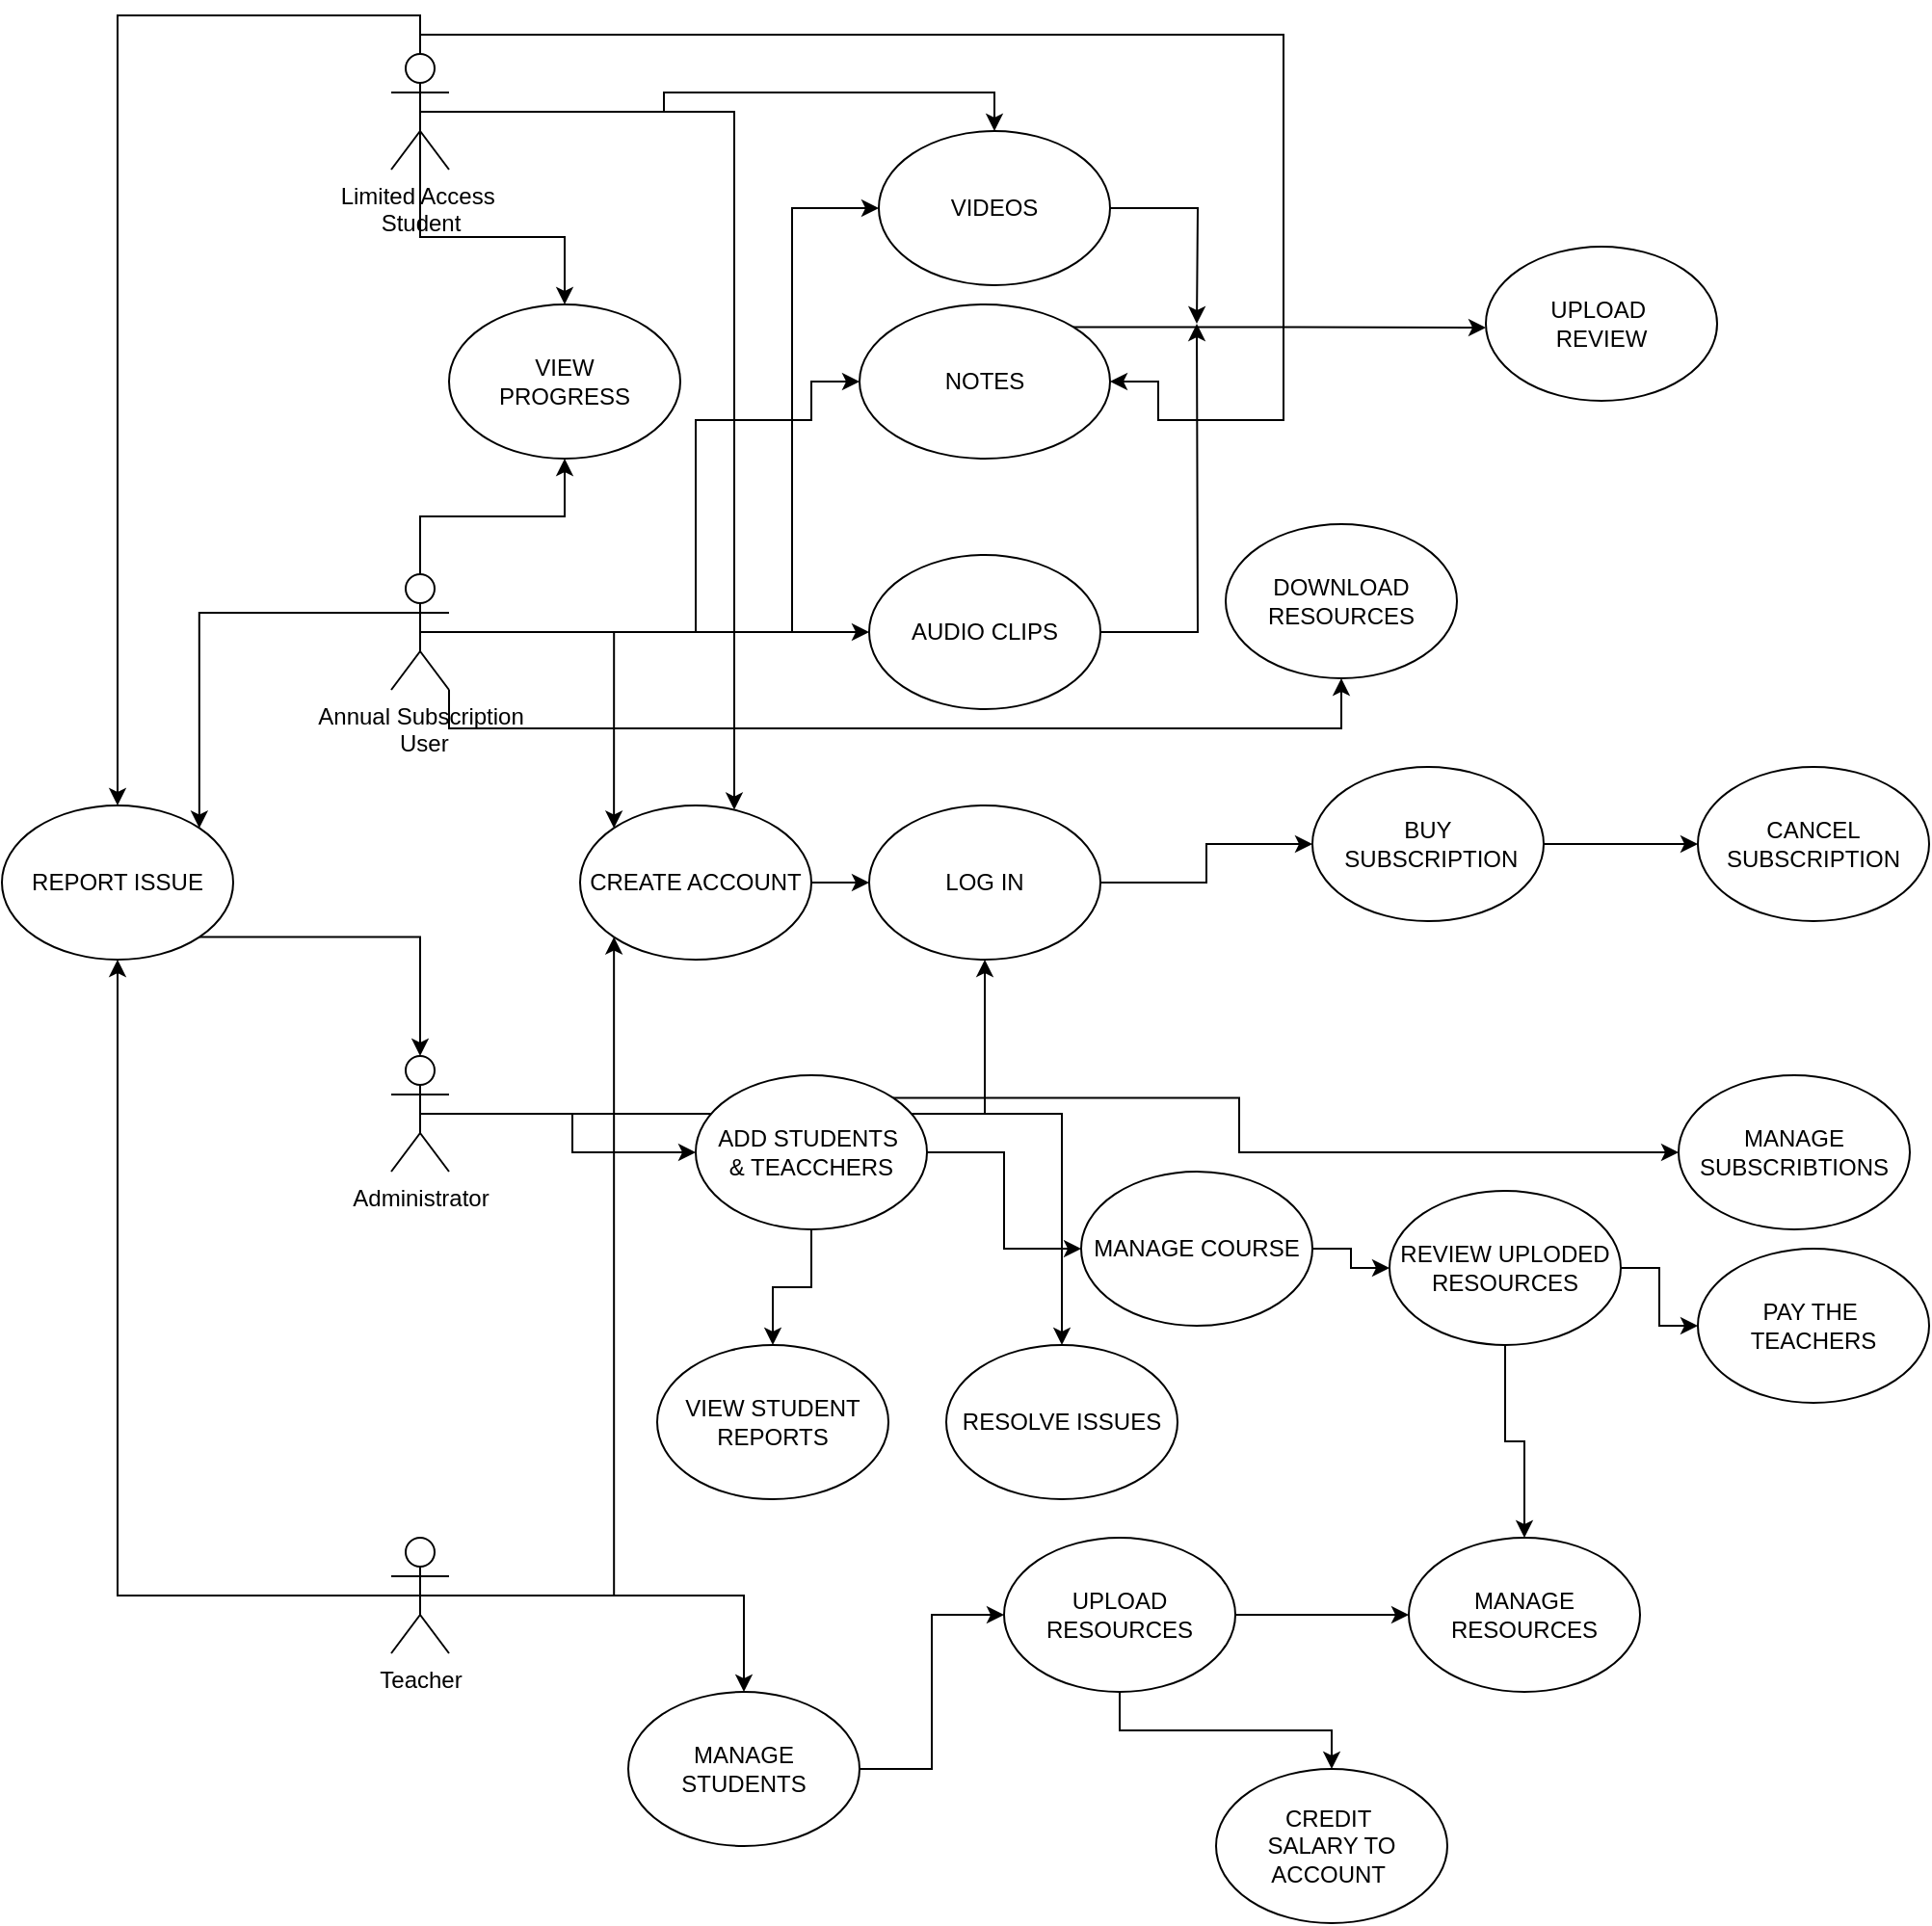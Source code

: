 <mxfile version="24.4.13" type="github">
  <diagram name="Page-1" id="Qnp5LoeZeAwPcRKXfv9F">
    <mxGraphModel dx="2178" dy="542" grid="1" gridSize="10" guides="1" tooltips="1" connect="1" arrows="1" fold="1" page="1" pageScale="1" pageWidth="1169" pageHeight="827" math="0" shadow="0">
      <root>
        <mxCell id="0" />
        <mxCell id="1" parent="0" />
        <mxCell id="VknYY6ntaXjLvS-RHZ1p-62" style="edgeStyle=orthogonalEdgeStyle;rounded=0;orthogonalLoop=1;jettySize=auto;html=1;exitX=0.5;exitY=0.5;exitDx=0;exitDy=0;exitPerimeter=0;entryX=0;entryY=0;entryDx=0;entryDy=0;" parent="1" source="VknYY6ntaXjLvS-RHZ1p-2" target="VknYY6ntaXjLvS-RHZ1p-52" edge="1">
          <mxGeometry relative="1" as="geometry" />
        </mxCell>
        <mxCell id="VknYY6ntaXjLvS-RHZ1p-69" style="edgeStyle=orthogonalEdgeStyle;rounded=0;orthogonalLoop=1;jettySize=auto;html=1;exitX=0.5;exitY=0.5;exitDx=0;exitDy=0;exitPerimeter=0;entryX=0;entryY=0.5;entryDx=0;entryDy=0;" parent="1" source="VknYY6ntaXjLvS-RHZ1p-2" target="VknYY6ntaXjLvS-RHZ1p-21" edge="1">
          <mxGeometry relative="1" as="geometry">
            <Array as="points">
              <mxPoint x="190" y="400" />
              <mxPoint x="190" y="290" />
              <mxPoint x="250" y="290" />
            </Array>
          </mxGeometry>
        </mxCell>
        <mxCell id="VknYY6ntaXjLvS-RHZ1p-70" style="edgeStyle=orthogonalEdgeStyle;rounded=0;orthogonalLoop=1;jettySize=auto;html=1;exitX=0.5;exitY=0.5;exitDx=0;exitDy=0;exitPerimeter=0;entryX=0;entryY=0.5;entryDx=0;entryDy=0;" parent="1" source="VknYY6ntaXjLvS-RHZ1p-2" target="VknYY6ntaXjLvS-RHZ1p-26" edge="1">
          <mxGeometry relative="1" as="geometry" />
        </mxCell>
        <mxCell id="VknYY6ntaXjLvS-RHZ1p-71" style="edgeStyle=orthogonalEdgeStyle;rounded=0;orthogonalLoop=1;jettySize=auto;html=1;exitX=0.5;exitY=0.5;exitDx=0;exitDy=0;exitPerimeter=0;entryX=0;entryY=0.5;entryDx=0;entryDy=0;" parent="1" source="VknYY6ntaXjLvS-RHZ1p-2" target="VknYY6ntaXjLvS-RHZ1p-15" edge="1">
          <mxGeometry relative="1" as="geometry">
            <mxPoint x="280" y="180" as="targetPoint" />
            <Array as="points">
              <mxPoint x="240" y="400" />
              <mxPoint x="240" y="180" />
            </Array>
          </mxGeometry>
        </mxCell>
        <mxCell id="VknYY6ntaXjLvS-RHZ1p-73" style="edgeStyle=orthogonalEdgeStyle;rounded=0;orthogonalLoop=1;jettySize=auto;html=1;exitX=1;exitY=1;exitDx=0;exitDy=0;exitPerimeter=0;entryX=0.5;entryY=1;entryDx=0;entryDy=0;" parent="1" source="VknYY6ntaXjLvS-RHZ1p-2" target="VknYY6ntaXjLvS-RHZ1p-24" edge="1">
          <mxGeometry relative="1" as="geometry" />
        </mxCell>
        <mxCell id="VknYY6ntaXjLvS-RHZ1p-81" style="edgeStyle=orthogonalEdgeStyle;rounded=0;orthogonalLoop=1;jettySize=auto;html=1;exitX=0.5;exitY=0.5;exitDx=0;exitDy=0;exitPerimeter=0;entryX=0.5;entryY=1;entryDx=0;entryDy=0;" parent="1" source="VknYY6ntaXjLvS-RHZ1p-2" target="VknYY6ntaXjLvS-RHZ1p-83" edge="1">
          <mxGeometry relative="1" as="geometry">
            <mxPoint x="120" y="300" as="targetPoint" />
          </mxGeometry>
        </mxCell>
        <mxCell id="2JRd1h58fI8yMmyabcQC-12" style="edgeStyle=orthogonalEdgeStyle;rounded=0;orthogonalLoop=1;jettySize=auto;html=1;exitX=0;exitY=0.333;exitDx=0;exitDy=0;exitPerimeter=0;entryX=1;entryY=0;entryDx=0;entryDy=0;" edge="1" parent="1" source="VknYY6ntaXjLvS-RHZ1p-2" target="VknYY6ntaXjLvS-RHZ1p-31">
          <mxGeometry relative="1" as="geometry" />
        </mxCell>
        <mxCell id="VknYY6ntaXjLvS-RHZ1p-2" value="&lt;div&gt;Annual Subscription&lt;/div&gt;&lt;div&gt;&amp;nbsp;User&lt;/div&gt;" style="shape=umlActor;verticalLabelPosition=bottom;verticalAlign=top;html=1;outlineConnect=0;" parent="1" vertex="1">
          <mxGeometry x="32" y="370" width="30" height="60" as="geometry" />
        </mxCell>
        <mxCell id="VknYY6ntaXjLvS-RHZ1p-55" style="edgeStyle=orthogonalEdgeStyle;rounded=0;orthogonalLoop=1;jettySize=auto;html=1;exitX=0.5;exitY=0.5;exitDx=0;exitDy=0;exitPerimeter=0;" parent="1" source="VknYY6ntaXjLvS-RHZ1p-5" target="VknYY6ntaXjLvS-RHZ1p-52" edge="1">
          <mxGeometry relative="1" as="geometry">
            <Array as="points">
              <mxPoint x="210" y="130" />
            </Array>
          </mxGeometry>
        </mxCell>
        <mxCell id="VknYY6ntaXjLvS-RHZ1p-68" style="edgeStyle=orthogonalEdgeStyle;rounded=0;orthogonalLoop=1;jettySize=auto;html=1;exitX=0.5;exitY=0.5;exitDx=0;exitDy=0;exitPerimeter=0;entryX=0.5;entryY=0;entryDx=0;entryDy=0;" parent="1" source="VknYY6ntaXjLvS-RHZ1p-5" target="VknYY6ntaXjLvS-RHZ1p-15" edge="1">
          <mxGeometry relative="1" as="geometry" />
        </mxCell>
        <mxCell id="VknYY6ntaXjLvS-RHZ1p-72" style="edgeStyle=orthogonalEdgeStyle;rounded=0;orthogonalLoop=1;jettySize=auto;html=1;exitX=0.5;exitY=0.5;exitDx=0;exitDy=0;exitPerimeter=0;entryX=1;entryY=0.5;entryDx=0;entryDy=0;" parent="1" source="VknYY6ntaXjLvS-RHZ1p-5" target="VknYY6ntaXjLvS-RHZ1p-21" edge="1">
          <mxGeometry relative="1" as="geometry">
            <Array as="points">
              <mxPoint x="47" y="90" />
              <mxPoint x="495" y="90" />
              <mxPoint x="495" y="290" />
              <mxPoint x="430" y="290" />
              <mxPoint x="430" y="270" />
            </Array>
          </mxGeometry>
        </mxCell>
        <mxCell id="VknYY6ntaXjLvS-RHZ1p-74" style="edgeStyle=orthogonalEdgeStyle;rounded=0;orthogonalLoop=1;jettySize=auto;html=1;exitX=0.5;exitY=0;exitDx=0;exitDy=0;exitPerimeter=0;entryX=0.5;entryY=0;entryDx=0;entryDy=0;" parent="1" source="VknYY6ntaXjLvS-RHZ1p-5" target="VknYY6ntaXjLvS-RHZ1p-31" edge="1">
          <mxGeometry relative="1" as="geometry" />
        </mxCell>
        <mxCell id="VknYY6ntaXjLvS-RHZ1p-82" style="edgeStyle=orthogonalEdgeStyle;rounded=0;orthogonalLoop=1;jettySize=auto;html=1;exitX=0.5;exitY=0.5;exitDx=0;exitDy=0;exitPerimeter=0;entryX=0.5;entryY=0;entryDx=0;entryDy=0;" parent="1" source="VknYY6ntaXjLvS-RHZ1p-5" target="VknYY6ntaXjLvS-RHZ1p-83" edge="1">
          <mxGeometry relative="1" as="geometry">
            <mxPoint x="120" y="230" as="targetPoint" />
          </mxGeometry>
        </mxCell>
        <mxCell id="VknYY6ntaXjLvS-RHZ1p-5" value="&lt;div&gt;Limited Access&amp;nbsp;&lt;/div&gt;&lt;div&gt;Student&lt;/div&gt;" style="shape=umlActor;verticalLabelPosition=bottom;verticalAlign=top;html=1;outlineConnect=0;" parent="1" vertex="1">
          <mxGeometry x="32" y="100" width="30" height="60" as="geometry" />
        </mxCell>
        <mxCell id="VknYY6ntaXjLvS-RHZ1p-64" style="edgeStyle=orthogonalEdgeStyle;rounded=0;orthogonalLoop=1;jettySize=auto;html=1;exitX=0.5;exitY=0.5;exitDx=0;exitDy=0;exitPerimeter=0;entryX=0.5;entryY=1;entryDx=0;entryDy=0;" parent="1" source="VknYY6ntaXjLvS-RHZ1p-9" target="VknYY6ntaXjLvS-RHZ1p-17" edge="1">
          <mxGeometry relative="1" as="geometry" />
        </mxCell>
        <mxCell id="VknYY6ntaXjLvS-RHZ1p-78" style="edgeStyle=orthogonalEdgeStyle;rounded=0;orthogonalLoop=1;jettySize=auto;html=1;exitX=0.5;exitY=0.5;exitDx=0;exitDy=0;exitPerimeter=0;entryX=0.5;entryY=0;entryDx=0;entryDy=0;" parent="1" source="VknYY6ntaXjLvS-RHZ1p-9" target="VknYY6ntaXjLvS-RHZ1p-77" edge="1">
          <mxGeometry relative="1" as="geometry" />
        </mxCell>
        <mxCell id="2JRd1h58fI8yMmyabcQC-1" style="edgeStyle=orthogonalEdgeStyle;rounded=0;orthogonalLoop=1;jettySize=auto;html=1;exitX=0.5;exitY=0.5;exitDx=0;exitDy=0;exitPerimeter=0;entryX=0;entryY=0.5;entryDx=0;entryDy=0;" edge="1" parent="1" source="VknYY6ntaXjLvS-RHZ1p-9" target="2JRd1h58fI8yMmyabcQC-2">
          <mxGeometry relative="1" as="geometry">
            <mxPoint x="510" y="670" as="targetPoint" />
          </mxGeometry>
        </mxCell>
        <mxCell id="VknYY6ntaXjLvS-RHZ1p-9" value="Administrator&lt;br&gt;&lt;div&gt;&lt;br&gt;&lt;/div&gt;" style="shape=umlActor;verticalLabelPosition=bottom;verticalAlign=top;html=1;outlineConnect=0;" parent="1" vertex="1">
          <mxGeometry x="32" y="620" width="30" height="60" as="geometry" />
        </mxCell>
        <mxCell id="VknYY6ntaXjLvS-RHZ1p-42" style="edgeStyle=orthogonalEdgeStyle;rounded=0;orthogonalLoop=1;jettySize=auto;html=1;exitX=0.5;exitY=0.5;exitDx=0;exitDy=0;exitPerimeter=0;" parent="1" source="VknYY6ntaXjLvS-RHZ1p-12" target="2JRd1h58fI8yMmyabcQC-25" edge="1">
          <mxGeometry relative="1" as="geometry">
            <mxPoint x="230" y="910" as="targetPoint" />
          </mxGeometry>
        </mxCell>
        <mxCell id="VknYY6ntaXjLvS-RHZ1p-56" style="edgeStyle=orthogonalEdgeStyle;rounded=0;orthogonalLoop=1;jettySize=auto;html=1;exitX=0.5;exitY=0.5;exitDx=0;exitDy=0;exitPerimeter=0;entryX=0;entryY=1;entryDx=0;entryDy=0;" parent="1" source="VknYY6ntaXjLvS-RHZ1p-12" target="VknYY6ntaXjLvS-RHZ1p-52" edge="1">
          <mxGeometry relative="1" as="geometry" />
        </mxCell>
        <mxCell id="2JRd1h58fI8yMmyabcQC-14" style="edgeStyle=orthogonalEdgeStyle;rounded=0;orthogonalLoop=1;jettySize=auto;html=1;exitX=0.5;exitY=0.5;exitDx=0;exitDy=0;exitPerimeter=0;entryX=0.5;entryY=1;entryDx=0;entryDy=0;" edge="1" parent="1" source="VknYY6ntaXjLvS-RHZ1p-12" target="VknYY6ntaXjLvS-RHZ1p-31">
          <mxGeometry relative="1" as="geometry" />
        </mxCell>
        <mxCell id="VknYY6ntaXjLvS-RHZ1p-12" value="Teacher" style="shape=umlActor;verticalLabelPosition=bottom;verticalAlign=top;html=1;outlineConnect=0;" parent="1" vertex="1">
          <mxGeometry x="32" y="870" width="30" height="60" as="geometry" />
        </mxCell>
        <mxCell id="2JRd1h58fI8yMmyabcQC-15" style="edgeStyle=orthogonalEdgeStyle;rounded=0;orthogonalLoop=1;jettySize=auto;html=1;exitX=1;exitY=0.5;exitDx=0;exitDy=0;endArrow=classic;endFill=1;" edge="1" parent="1" source="VknYY6ntaXjLvS-RHZ1p-15">
          <mxGeometry relative="1" as="geometry">
            <mxPoint x="450" y="240" as="targetPoint" />
          </mxGeometry>
        </mxCell>
        <mxCell id="VknYY6ntaXjLvS-RHZ1p-15" value="VIDEOS" style="ellipse;whiteSpace=wrap;html=1;" parent="1" vertex="1">
          <mxGeometry x="285" y="140" width="120" height="80" as="geometry" />
        </mxCell>
        <mxCell id="2JRd1h58fI8yMmyabcQC-16" style="edgeStyle=orthogonalEdgeStyle;rounded=0;orthogonalLoop=1;jettySize=auto;html=1;exitX=1;exitY=0;exitDx=0;exitDy=0;endArrow=classic;endFill=1;" edge="1" parent="1" source="VknYY6ntaXjLvS-RHZ1p-21">
          <mxGeometry relative="1" as="geometry">
            <mxPoint x="600" y="242" as="targetPoint" />
          </mxGeometry>
        </mxCell>
        <mxCell id="VknYY6ntaXjLvS-RHZ1p-21" value="NOTES" style="ellipse;whiteSpace=wrap;html=1;" parent="1" vertex="1">
          <mxGeometry x="275" y="230" width="130" height="80" as="geometry" />
        </mxCell>
        <mxCell id="VknYY6ntaXjLvS-RHZ1p-24" value="DOWNLOAD RESOURCES" style="ellipse;whiteSpace=wrap;html=1;" parent="1" vertex="1">
          <mxGeometry x="465" y="344" width="120" height="80" as="geometry" />
        </mxCell>
        <mxCell id="2JRd1h58fI8yMmyabcQC-10" style="edgeStyle=orthogonalEdgeStyle;rounded=0;orthogonalLoop=1;jettySize=auto;html=1;exitX=1;exitY=0.5;exitDx=0;exitDy=0;endArrow=classic;endFill=1;" edge="1" parent="1" source="VknYY6ntaXjLvS-RHZ1p-26">
          <mxGeometry relative="1" as="geometry">
            <mxPoint x="450" y="240" as="targetPoint" />
          </mxGeometry>
        </mxCell>
        <mxCell id="VknYY6ntaXjLvS-RHZ1p-26" value="&lt;div&gt;AUDIO CLIPS&lt;/div&gt;" style="ellipse;whiteSpace=wrap;html=1;" parent="1" vertex="1">
          <mxGeometry x="280" y="360" width="120" height="80" as="geometry" />
        </mxCell>
        <mxCell id="VknYY6ntaXjLvS-RHZ1p-27" value="MANAGE RESOURCES" style="ellipse;whiteSpace=wrap;html=1;" parent="1" vertex="1">
          <mxGeometry x="560" y="870" width="120" height="80" as="geometry" />
        </mxCell>
        <mxCell id="VknYY6ntaXjLvS-RHZ1p-45" style="edgeStyle=orthogonalEdgeStyle;rounded=0;orthogonalLoop=1;jettySize=auto;html=1;exitX=1;exitY=0.5;exitDx=0;exitDy=0;entryX=0;entryY=0.5;entryDx=0;entryDy=0;" parent="1" source="VknYY6ntaXjLvS-RHZ1p-28" target="VknYY6ntaXjLvS-RHZ1p-27" edge="1">
          <mxGeometry relative="1" as="geometry" />
        </mxCell>
        <mxCell id="2JRd1h58fI8yMmyabcQC-5" style="edgeStyle=orthogonalEdgeStyle;rounded=0;orthogonalLoop=1;jettySize=auto;html=1;exitX=0.5;exitY=1;exitDx=0;exitDy=0;entryX=0.5;entryY=0;entryDx=0;entryDy=0;" edge="1" parent="1" source="VknYY6ntaXjLvS-RHZ1p-28" target="2JRd1h58fI8yMmyabcQC-6">
          <mxGeometry relative="1" as="geometry">
            <mxPoint x="520" y="990" as="targetPoint" />
          </mxGeometry>
        </mxCell>
        <mxCell id="VknYY6ntaXjLvS-RHZ1p-28" value="UPLOAD RESOURCES" style="ellipse;whiteSpace=wrap;html=1;" parent="1" vertex="1">
          <mxGeometry x="350" y="870" width="120" height="80" as="geometry" />
        </mxCell>
        <mxCell id="VknYY6ntaXjLvS-RHZ1p-46" style="edgeStyle=orthogonalEdgeStyle;rounded=0;orthogonalLoop=1;jettySize=auto;html=1;exitX=0.5;exitY=1;exitDx=0;exitDy=0;entryX=0.5;entryY=0;entryDx=0;entryDy=0;" parent="1" source="VknYY6ntaXjLvS-RHZ1p-30" target="VknYY6ntaXjLvS-RHZ1p-27" edge="1">
          <mxGeometry relative="1" as="geometry" />
        </mxCell>
        <mxCell id="2JRd1h58fI8yMmyabcQC-3" style="edgeStyle=orthogonalEdgeStyle;rounded=0;orthogonalLoop=1;jettySize=auto;html=1;exitX=1;exitY=0.5;exitDx=0;exitDy=0;entryX=0;entryY=0.5;entryDx=0;entryDy=0;" edge="1" parent="1" source="VknYY6ntaXjLvS-RHZ1p-30" target="2JRd1h58fI8yMmyabcQC-4">
          <mxGeometry relative="1" as="geometry">
            <mxPoint x="710" y="740" as="targetPoint" />
          </mxGeometry>
        </mxCell>
        <mxCell id="VknYY6ntaXjLvS-RHZ1p-30" value="REVIEW UPLODED RESOURCES" style="ellipse;whiteSpace=wrap;html=1;" parent="1" vertex="1">
          <mxGeometry x="550" y="690" width="120" height="80" as="geometry" />
        </mxCell>
        <mxCell id="2JRd1h58fI8yMmyabcQC-22" style="edgeStyle=orthogonalEdgeStyle;rounded=0;orthogonalLoop=1;jettySize=auto;html=1;exitX=1;exitY=1;exitDx=0;exitDy=0;" edge="1" parent="1" source="VknYY6ntaXjLvS-RHZ1p-31" target="VknYY6ntaXjLvS-RHZ1p-9">
          <mxGeometry relative="1" as="geometry" />
        </mxCell>
        <mxCell id="VknYY6ntaXjLvS-RHZ1p-31" value="REPORT ISSUE" style="ellipse;whiteSpace=wrap;html=1;" parent="1" vertex="1">
          <mxGeometry x="-170" y="490" width="120" height="80" as="geometry" />
        </mxCell>
        <mxCell id="VknYY6ntaXjLvS-RHZ1p-32" value="VIEW STUDENT&lt;br&gt;REPORTS" style="ellipse;whiteSpace=wrap;html=1;" parent="1" vertex="1">
          <mxGeometry x="170" y="770" width="120" height="80" as="geometry" />
        </mxCell>
        <mxCell id="VknYY6ntaXjLvS-RHZ1p-67" style="edgeStyle=orthogonalEdgeStyle;rounded=0;orthogonalLoop=1;jettySize=auto;html=1;exitX=1;exitY=0.5;exitDx=0;exitDy=0;entryX=0;entryY=0.5;entryDx=0;entryDy=0;" parent="1" source="VknYY6ntaXjLvS-RHZ1p-17" target="VknYY6ntaXjLvS-RHZ1p-57" edge="1">
          <mxGeometry relative="1" as="geometry">
            <mxPoint x="352" y="500" as="targetPoint" />
          </mxGeometry>
        </mxCell>
        <mxCell id="VknYY6ntaXjLvS-RHZ1p-17" value="LOG IN" style="ellipse;whiteSpace=wrap;html=1;" parent="1" vertex="1">
          <mxGeometry x="280" y="490" width="120" height="80" as="geometry" />
        </mxCell>
        <mxCell id="VknYY6ntaXjLvS-RHZ1p-60" style="edgeStyle=orthogonalEdgeStyle;rounded=0;orthogonalLoop=1;jettySize=auto;html=1;exitX=1;exitY=0.5;exitDx=0;exitDy=0;entryX=0;entryY=0.5;entryDx=0;entryDy=0;" parent="1" source="VknYY6ntaXjLvS-RHZ1p-52" target="VknYY6ntaXjLvS-RHZ1p-17" edge="1">
          <mxGeometry relative="1" as="geometry" />
        </mxCell>
        <mxCell id="VknYY6ntaXjLvS-RHZ1p-52" value="CREATE ACCOUNT" style="ellipse;whiteSpace=wrap;html=1;" parent="1" vertex="1">
          <mxGeometry x="130" y="490" width="120" height="80" as="geometry" />
        </mxCell>
        <mxCell id="2JRd1h58fI8yMmyabcQC-28" value="" style="edgeStyle=orthogonalEdgeStyle;rounded=0;orthogonalLoop=1;jettySize=auto;html=1;" edge="1" parent="1" source="VknYY6ntaXjLvS-RHZ1p-57" target="2JRd1h58fI8yMmyabcQC-27">
          <mxGeometry relative="1" as="geometry" />
        </mxCell>
        <mxCell id="VknYY6ntaXjLvS-RHZ1p-57" value="BUY&lt;div&gt;&amp;nbsp;SUBSCRIPTION&lt;/div&gt;" style="ellipse;whiteSpace=wrap;html=1;" parent="1" vertex="1">
          <mxGeometry x="510" y="470" width="120" height="80" as="geometry" />
        </mxCell>
        <mxCell id="VknYY6ntaXjLvS-RHZ1p-77" value="RESOLVE ISSUES" style="ellipse;whiteSpace=wrap;html=1;" parent="1" vertex="1">
          <mxGeometry x="320" y="770" width="120" height="80" as="geometry" />
        </mxCell>
        <mxCell id="VknYY6ntaXjLvS-RHZ1p-79" value="MANAGE SUBSCRIBTIONS" style="ellipse;whiteSpace=wrap;html=1;" parent="1" vertex="1">
          <mxGeometry x="700" y="630" width="120" height="80" as="geometry" />
        </mxCell>
        <mxCell id="VknYY6ntaXjLvS-RHZ1p-83" value="VIEW &lt;br&gt;PROGRESS" style="ellipse;whiteSpace=wrap;html=1;" parent="1" vertex="1">
          <mxGeometry x="62" y="230" width="120" height="80" as="geometry" />
        </mxCell>
        <mxCell id="2JRd1h58fI8yMmyabcQC-18" style="edgeStyle=orthogonalEdgeStyle;rounded=0;orthogonalLoop=1;jettySize=auto;html=1;exitX=1;exitY=0.5;exitDx=0;exitDy=0;" edge="1" parent="1" source="2JRd1h58fI8yMmyabcQC-2" target="2JRd1h58fI8yMmyabcQC-23">
          <mxGeometry relative="1" as="geometry">
            <mxPoint x="430" y="730" as="targetPoint" />
          </mxGeometry>
        </mxCell>
        <mxCell id="2JRd1h58fI8yMmyabcQC-20" style="edgeStyle=orthogonalEdgeStyle;rounded=0;orthogonalLoop=1;jettySize=auto;html=1;exitX=1;exitY=0;exitDx=0;exitDy=0;entryX=0;entryY=0.5;entryDx=0;entryDy=0;" edge="1" parent="1" source="2JRd1h58fI8yMmyabcQC-2" target="VknYY6ntaXjLvS-RHZ1p-79">
          <mxGeometry relative="1" as="geometry">
            <Array as="points">
              <mxPoint x="472" y="670" />
            </Array>
          </mxGeometry>
        </mxCell>
        <mxCell id="2JRd1h58fI8yMmyabcQC-21" style="edgeStyle=orthogonalEdgeStyle;rounded=0;orthogonalLoop=1;jettySize=auto;html=1;exitX=0.5;exitY=1;exitDx=0;exitDy=0;" edge="1" parent="1" source="2JRd1h58fI8yMmyabcQC-2" target="VknYY6ntaXjLvS-RHZ1p-32">
          <mxGeometry relative="1" as="geometry" />
        </mxCell>
        <mxCell id="2JRd1h58fI8yMmyabcQC-2" value="ADD STUDENTS&amp;nbsp;&lt;div&gt;&amp;amp; TEACCHERS&lt;/div&gt;" style="ellipse;whiteSpace=wrap;html=1;" vertex="1" parent="1">
          <mxGeometry x="190" y="630" width="120" height="80" as="geometry" />
        </mxCell>
        <mxCell id="2JRd1h58fI8yMmyabcQC-4" value="PAY THE&amp;nbsp;&lt;div&gt;TEACHERS&lt;/div&gt;" style="ellipse;whiteSpace=wrap;html=1;" vertex="1" parent="1">
          <mxGeometry x="710" y="720" width="120" height="80" as="geometry" />
        </mxCell>
        <mxCell id="2JRd1h58fI8yMmyabcQC-6" value="CREDIT&amp;nbsp;&lt;div&gt;SALARY TO ACCOUNT&amp;nbsp;&lt;/div&gt;" style="ellipse;whiteSpace=wrap;html=1;" vertex="1" parent="1">
          <mxGeometry x="460" y="990" width="120" height="80" as="geometry" />
        </mxCell>
        <mxCell id="2JRd1h58fI8yMmyabcQC-17" value="UPLOAD&amp;nbsp;&lt;div&gt;REVIEW&lt;/div&gt;" style="ellipse;whiteSpace=wrap;html=1;" vertex="1" parent="1">
          <mxGeometry x="600" y="200" width="120" height="80" as="geometry" />
        </mxCell>
        <mxCell id="2JRd1h58fI8yMmyabcQC-24" style="edgeStyle=orthogonalEdgeStyle;rounded=0;orthogonalLoop=1;jettySize=auto;html=1;exitX=1;exitY=0.5;exitDx=0;exitDy=0;entryX=0;entryY=0.5;entryDx=0;entryDy=0;" edge="1" parent="1" source="2JRd1h58fI8yMmyabcQC-23" target="VknYY6ntaXjLvS-RHZ1p-30">
          <mxGeometry relative="1" as="geometry" />
        </mxCell>
        <mxCell id="2JRd1h58fI8yMmyabcQC-23" value="MANAGE COURSE" style="ellipse;whiteSpace=wrap;html=1;" vertex="1" parent="1">
          <mxGeometry x="390" y="680" width="120" height="80" as="geometry" />
        </mxCell>
        <mxCell id="2JRd1h58fI8yMmyabcQC-26" style="edgeStyle=orthogonalEdgeStyle;rounded=0;orthogonalLoop=1;jettySize=auto;html=1;exitX=1;exitY=0.5;exitDx=0;exitDy=0;entryX=0;entryY=0.5;entryDx=0;entryDy=0;" edge="1" parent="1" source="2JRd1h58fI8yMmyabcQC-25" target="VknYY6ntaXjLvS-RHZ1p-28">
          <mxGeometry relative="1" as="geometry" />
        </mxCell>
        <mxCell id="2JRd1h58fI8yMmyabcQC-25" value="MANAGE STUDENTS" style="ellipse;whiteSpace=wrap;html=1;" vertex="1" parent="1">
          <mxGeometry x="155" y="950" width="120" height="80" as="geometry" />
        </mxCell>
        <mxCell id="2JRd1h58fI8yMmyabcQC-27" value="&lt;div&gt;CANCEL SUBSCRIPTION&lt;/div&gt;" style="ellipse;whiteSpace=wrap;html=1;" vertex="1" parent="1">
          <mxGeometry x="710" y="470" width="120" height="80" as="geometry" />
        </mxCell>
      </root>
    </mxGraphModel>
  </diagram>
</mxfile>
